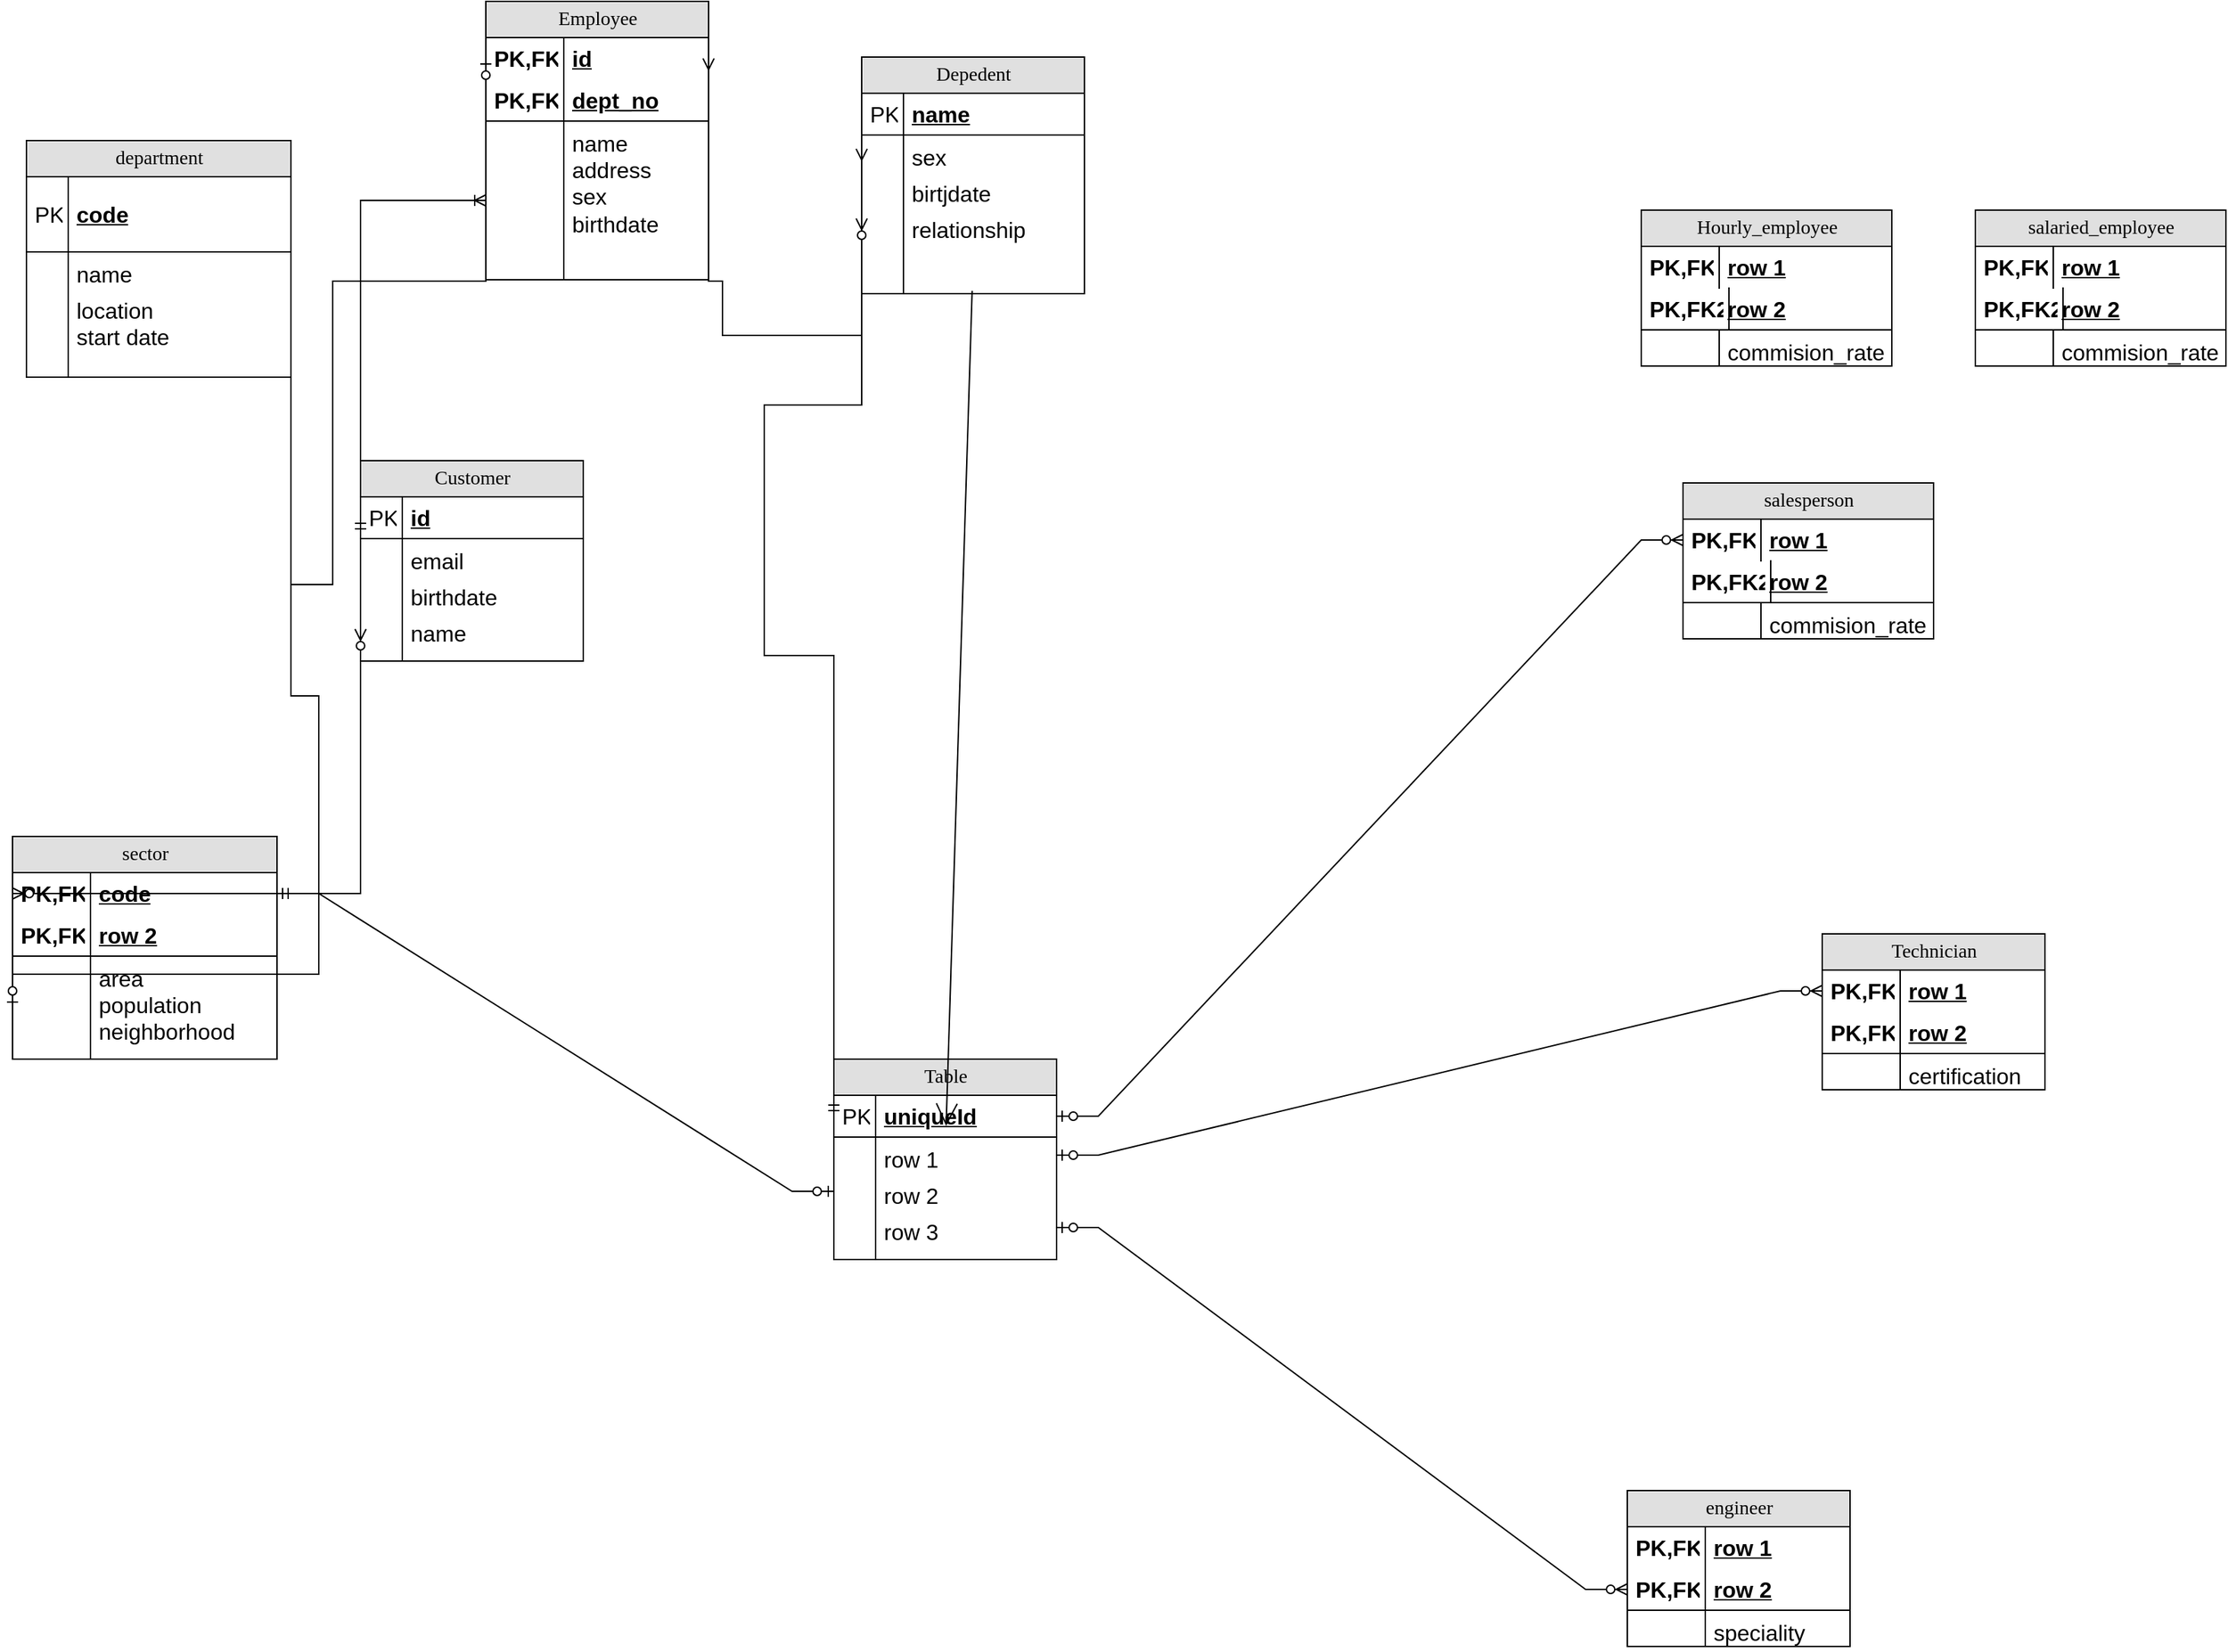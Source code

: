 <mxfile version="20.5.3" type="github">
  <diagram id="R2lEEEUBdFMjLlhIrx00" name="Page-1">
    <mxGraphModel dx="2694" dy="1279" grid="1" gridSize="10" guides="1" tooltips="1" connect="1" arrows="1" fold="1" page="1" pageScale="1" pageWidth="850" pageHeight="1100" math="0" shadow="0" extFonts="Permanent Marker^https://fonts.googleapis.com/css?family=Permanent+Marker">
      <root>
        <mxCell id="0" />
        <mxCell id="1" parent="0" />
        <mxCell id="oHr5Q5GF4CuMxhJSvQlE-47" value="Employee" style="swimlane;html=1;fontStyle=0;childLayout=stackLayout;horizontal=1;startSize=26;fillColor=#e0e0e0;horizontalStack=0;resizeParent=1;resizeLast=0;collapsible=1;marginBottom=0;swimlaneFillColor=#ffffff;align=center;rounded=0;shadow=0;comic=0;labelBackgroundColor=none;strokeWidth=1;fontFamily=Verdana;fontSize=14" vertex="1" parent="1">
          <mxGeometry x="410" y="240" width="160" height="200" as="geometry" />
        </mxCell>
        <mxCell id="oHr5Q5GF4CuMxhJSvQlE-48" value="id" style="shape=partialRectangle;top=0;left=0;right=0;bottom=0;html=1;align=left;verticalAlign=middle;fillColor=none;spacingLeft=60;spacingRight=4;whiteSpace=wrap;overflow=hidden;rotatable=0;points=[[0,0.5],[1,0.5]];portConstraint=eastwest;dropTarget=0;fontStyle=5;fontSize=16;" vertex="1" parent="oHr5Q5GF4CuMxhJSvQlE-47">
          <mxGeometry y="26" width="160" height="30" as="geometry" />
        </mxCell>
        <mxCell id="oHr5Q5GF4CuMxhJSvQlE-49" value="PK,FK1" style="shape=partialRectangle;fontStyle=1;top=0;left=0;bottom=0;html=1;fillColor=none;align=left;verticalAlign=middle;spacingLeft=4;spacingRight=4;whiteSpace=wrap;overflow=hidden;rotatable=0;points=[];portConstraint=eastwest;part=1;fontSize=16;" vertex="1" connectable="0" parent="oHr5Q5GF4CuMxhJSvQlE-48">
          <mxGeometry width="56" height="30" as="geometry" />
        </mxCell>
        <mxCell id="oHr5Q5GF4CuMxhJSvQlE-50" value="dept_no" style="shape=partialRectangle;top=0;left=0;right=0;bottom=1;html=1;align=left;verticalAlign=middle;fillColor=none;spacingLeft=60;spacingRight=4;whiteSpace=wrap;overflow=hidden;rotatable=0;points=[[0,0.5],[1,0.5]];portConstraint=eastwest;dropTarget=0;fontStyle=5;fontSize=16;" vertex="1" parent="oHr5Q5GF4CuMxhJSvQlE-47">
          <mxGeometry y="56" width="160" height="30" as="geometry" />
        </mxCell>
        <mxCell id="oHr5Q5GF4CuMxhJSvQlE-51" value="PK,FK2" style="shape=partialRectangle;fontStyle=1;top=0;left=0;bottom=0;html=1;fillColor=none;align=left;verticalAlign=middle;spacingLeft=4;spacingRight=4;whiteSpace=wrap;overflow=hidden;rotatable=0;points=[];portConstraint=eastwest;part=1;fontSize=16;" vertex="1" connectable="0" parent="oHr5Q5GF4CuMxhJSvQlE-50">
          <mxGeometry width="56" height="30" as="geometry" />
        </mxCell>
        <mxCell id="oHr5Q5GF4CuMxhJSvQlE-52" value="name&lt;br&gt;address&lt;br&gt;sex&lt;br&gt;birthdate" style="shape=partialRectangle;top=0;left=0;right=0;bottom=0;html=1;align=left;verticalAlign=top;fillColor=none;spacingLeft=60;spacingRight=4;whiteSpace=wrap;overflow=hidden;rotatable=0;points=[[0,0.5],[1,0.5]];portConstraint=eastwest;dropTarget=0;fontSize=16;" vertex="1" parent="oHr5Q5GF4CuMxhJSvQlE-47">
          <mxGeometry y="86" width="160" height="114" as="geometry" />
        </mxCell>
        <mxCell id="oHr5Q5GF4CuMxhJSvQlE-53" value="" style="shape=partialRectangle;top=0;left=0;bottom=0;html=1;fillColor=none;align=left;verticalAlign=top;spacingLeft=4;spacingRight=4;whiteSpace=wrap;overflow=hidden;rotatable=0;points=[];portConstraint=eastwest;part=1;fontSize=16;" vertex="1" connectable="0" parent="oHr5Q5GF4CuMxhJSvQlE-52">
          <mxGeometry width="56" height="114.0" as="geometry" />
        </mxCell>
        <mxCell id="oHr5Q5GF4CuMxhJSvQlE-54" value="Depedent" style="swimlane;html=1;fontStyle=0;childLayout=stackLayout;horizontal=1;startSize=26;fillColor=#e0e0e0;horizontalStack=0;resizeParent=1;resizeLast=0;collapsible=1;marginBottom=0;swimlaneFillColor=#ffffff;align=center;rounded=0;shadow=0;comic=0;labelBackgroundColor=none;strokeWidth=1;fontFamily=Verdana;fontSize=14;swimlaneLine=1;" vertex="1" parent="1">
          <mxGeometry x="680" y="280" width="160" height="170" as="geometry" />
        </mxCell>
        <mxCell id="oHr5Q5GF4CuMxhJSvQlE-55" value="name" style="shape=partialRectangle;top=0;left=0;right=0;bottom=1;html=1;align=left;verticalAlign=middle;fillColor=none;spacingLeft=34;spacingRight=4;whiteSpace=wrap;overflow=hidden;rotatable=0;points=[[0,0.5],[1,0.5]];portConstraint=eastwest;dropTarget=0;fontStyle=5;fontSize=16;" vertex="1" parent="oHr5Q5GF4CuMxhJSvQlE-54">
          <mxGeometry y="26" width="160" height="30" as="geometry" />
        </mxCell>
        <mxCell id="oHr5Q5GF4CuMxhJSvQlE-56" value="PK" style="shape=partialRectangle;top=0;left=0;bottom=0;html=1;fillColor=none;align=left;verticalAlign=middle;spacingLeft=4;spacingRight=4;whiteSpace=wrap;overflow=hidden;rotatable=0;points=[];portConstraint=eastwest;part=1;fontSize=16;" vertex="1" connectable="0" parent="oHr5Q5GF4CuMxhJSvQlE-55">
          <mxGeometry width="30" height="30" as="geometry" />
        </mxCell>
        <mxCell id="oHr5Q5GF4CuMxhJSvQlE-57" value="sex" style="shape=partialRectangle;top=0;left=0;right=0;bottom=0;html=1;align=left;verticalAlign=top;fillColor=none;spacingLeft=34;spacingRight=4;whiteSpace=wrap;overflow=hidden;rotatable=0;points=[[0,0.5],[1,0.5]];portConstraint=eastwest;dropTarget=0;fontSize=16;" vertex="1" parent="oHr5Q5GF4CuMxhJSvQlE-54">
          <mxGeometry y="56" width="160" height="26" as="geometry" />
        </mxCell>
        <mxCell id="oHr5Q5GF4CuMxhJSvQlE-58" value="" style="shape=partialRectangle;top=0;left=0;bottom=0;html=1;fillColor=none;align=left;verticalAlign=top;spacingLeft=4;spacingRight=4;whiteSpace=wrap;overflow=hidden;rotatable=0;points=[];portConstraint=eastwest;part=1;fontSize=16;" vertex="1" connectable="0" parent="oHr5Q5GF4CuMxhJSvQlE-57">
          <mxGeometry width="30" height="26" as="geometry" />
        </mxCell>
        <mxCell id="oHr5Q5GF4CuMxhJSvQlE-59" value="birtjdate" style="shape=partialRectangle;top=0;left=0;right=0;bottom=0;html=1;align=left;verticalAlign=top;fillColor=none;spacingLeft=34;spacingRight=4;whiteSpace=wrap;overflow=hidden;rotatable=0;points=[[0,0.5],[1,0.5]];portConstraint=eastwest;dropTarget=0;fontSize=16;" vertex="1" parent="oHr5Q5GF4CuMxhJSvQlE-54">
          <mxGeometry y="82" width="160" height="26" as="geometry" />
        </mxCell>
        <mxCell id="oHr5Q5GF4CuMxhJSvQlE-60" value="" style="shape=partialRectangle;top=0;left=0;bottom=0;html=1;fillColor=none;align=left;verticalAlign=top;spacingLeft=4;spacingRight=4;whiteSpace=wrap;overflow=hidden;rotatable=0;points=[];portConstraint=eastwest;part=1;fontSize=16;" vertex="1" connectable="0" parent="oHr5Q5GF4CuMxhJSvQlE-59">
          <mxGeometry width="30" height="26" as="geometry" />
        </mxCell>
        <mxCell id="oHr5Q5GF4CuMxhJSvQlE-61" value="relationship" style="shape=partialRectangle;top=0;left=0;right=0;bottom=0;html=1;align=left;verticalAlign=top;fillColor=none;spacingLeft=34;spacingRight=4;whiteSpace=wrap;overflow=hidden;rotatable=0;points=[[0,0.5],[1,0.5]];portConstraint=eastwest;dropTarget=0;fontSize=16;" vertex="1" parent="oHr5Q5GF4CuMxhJSvQlE-54">
          <mxGeometry y="108" width="160" height="26" as="geometry" />
        </mxCell>
        <mxCell id="oHr5Q5GF4CuMxhJSvQlE-62" value="" style="shape=partialRectangle;top=0;left=0;bottom=0;html=1;fillColor=none;align=left;verticalAlign=top;spacingLeft=4;spacingRight=4;whiteSpace=wrap;overflow=hidden;rotatable=0;points=[];portConstraint=eastwest;part=1;fontSize=16;" vertex="1" connectable="0" parent="oHr5Q5GF4CuMxhJSvQlE-61">
          <mxGeometry width="30" height="26" as="geometry" />
        </mxCell>
        <mxCell id="oHr5Q5GF4CuMxhJSvQlE-136" value="" style="shape=partialRectangle;top=0;left=0;right=0;bottom=0;html=1;align=left;verticalAlign=top;fillColor=none;spacingLeft=34;spacingRight=4;whiteSpace=wrap;overflow=hidden;rotatable=0;points=[[0,0.5],[1,0.5]];portConstraint=eastwest;dropTarget=0;fontSize=16;" vertex="1" parent="oHr5Q5GF4CuMxhJSvQlE-54">
          <mxGeometry y="134" width="160" height="26" as="geometry" />
        </mxCell>
        <mxCell id="oHr5Q5GF4CuMxhJSvQlE-137" value="" style="shape=partialRectangle;top=0;left=0;bottom=0;html=1;fillColor=none;align=left;verticalAlign=top;spacingLeft=4;spacingRight=4;whiteSpace=wrap;overflow=hidden;rotatable=0;points=[];portConstraint=eastwest;part=1;fontSize=16;" vertex="1" connectable="0" parent="oHr5Q5GF4CuMxhJSvQlE-136">
          <mxGeometry width="30" height="26" as="geometry" />
        </mxCell>
        <mxCell id="oHr5Q5GF4CuMxhJSvQlE-63" value="" style="shape=partialRectangle;top=0;left=0;right=0;bottom=0;html=1;align=left;verticalAlign=top;fillColor=none;spacingLeft=34;spacingRight=4;whiteSpace=wrap;overflow=hidden;rotatable=0;points=[[0,0.5],[1,0.5]];portConstraint=eastwest;dropTarget=0;fontSize=16;" vertex="1" parent="oHr5Q5GF4CuMxhJSvQlE-54">
          <mxGeometry y="160" width="160" height="10" as="geometry" />
        </mxCell>
        <mxCell id="oHr5Q5GF4CuMxhJSvQlE-64" value="" style="shape=partialRectangle;top=0;left=0;bottom=0;html=1;fillColor=none;align=left;verticalAlign=top;spacingLeft=4;spacingRight=4;whiteSpace=wrap;overflow=hidden;rotatable=0;points=[];portConstraint=eastwest;part=1;fontSize=16;" vertex="1" connectable="0" parent="oHr5Q5GF4CuMxhJSvQlE-63">
          <mxGeometry width="30" height="10" as="geometry" />
        </mxCell>
        <mxCell id="oHr5Q5GF4CuMxhJSvQlE-65" value="Customer" style="swimlane;html=1;fontStyle=0;childLayout=stackLayout;horizontal=1;startSize=26;fillColor=#e0e0e0;horizontalStack=0;resizeParent=1;resizeLast=0;collapsible=1;marginBottom=0;swimlaneFillColor=#ffffff;align=center;rounded=0;shadow=0;comic=0;labelBackgroundColor=none;strokeWidth=1;fontFamily=Verdana;fontSize=14" vertex="1" parent="1">
          <mxGeometry x="320" y="570" width="160" height="144" as="geometry" />
        </mxCell>
        <mxCell id="oHr5Q5GF4CuMxhJSvQlE-66" value="id" style="shape=partialRectangle;top=0;left=0;right=0;bottom=1;html=1;align=left;verticalAlign=middle;fillColor=none;spacingLeft=34;spacingRight=4;whiteSpace=wrap;overflow=hidden;rotatable=0;points=[[0,0.5],[1,0.5]];portConstraint=eastwest;dropTarget=0;fontStyle=5;fontSize=16;" vertex="1" parent="oHr5Q5GF4CuMxhJSvQlE-65">
          <mxGeometry y="26" width="160" height="30" as="geometry" />
        </mxCell>
        <mxCell id="oHr5Q5GF4CuMxhJSvQlE-67" value="PK" style="shape=partialRectangle;top=0;left=0;bottom=0;html=1;fillColor=none;align=left;verticalAlign=middle;spacingLeft=4;spacingRight=4;whiteSpace=wrap;overflow=hidden;rotatable=0;points=[];portConstraint=eastwest;part=1;fontSize=16;" vertex="1" connectable="0" parent="oHr5Q5GF4CuMxhJSvQlE-66">
          <mxGeometry width="30" height="30" as="geometry" />
        </mxCell>
        <mxCell id="oHr5Q5GF4CuMxhJSvQlE-68" value="email" style="shape=partialRectangle;top=0;left=0;right=0;bottom=0;html=1;align=left;verticalAlign=top;fillColor=none;spacingLeft=34;spacingRight=4;whiteSpace=wrap;overflow=hidden;rotatable=0;points=[[0,0.5],[1,0.5]];portConstraint=eastwest;dropTarget=0;fontSize=16;" vertex="1" parent="oHr5Q5GF4CuMxhJSvQlE-65">
          <mxGeometry y="56" width="160" height="26" as="geometry" />
        </mxCell>
        <mxCell id="oHr5Q5GF4CuMxhJSvQlE-69" value="" style="shape=partialRectangle;top=0;left=0;bottom=0;html=1;fillColor=none;align=left;verticalAlign=top;spacingLeft=4;spacingRight=4;whiteSpace=wrap;overflow=hidden;rotatable=0;points=[];portConstraint=eastwest;part=1;fontSize=16;" vertex="1" connectable="0" parent="oHr5Q5GF4CuMxhJSvQlE-68">
          <mxGeometry width="30" height="26" as="geometry" />
        </mxCell>
        <mxCell id="oHr5Q5GF4CuMxhJSvQlE-70" value="birthdate" style="shape=partialRectangle;top=0;left=0;right=0;bottom=0;html=1;align=left;verticalAlign=top;fillColor=none;spacingLeft=34;spacingRight=4;whiteSpace=wrap;overflow=hidden;rotatable=0;points=[[0,0.5],[1,0.5]];portConstraint=eastwest;dropTarget=0;fontSize=16;" vertex="1" parent="oHr5Q5GF4CuMxhJSvQlE-65">
          <mxGeometry y="82" width="160" height="26" as="geometry" />
        </mxCell>
        <mxCell id="oHr5Q5GF4CuMxhJSvQlE-71" value="" style="shape=partialRectangle;top=0;left=0;bottom=0;html=1;fillColor=none;align=left;verticalAlign=top;spacingLeft=4;spacingRight=4;whiteSpace=wrap;overflow=hidden;rotatable=0;points=[];portConstraint=eastwest;part=1;fontSize=16;" vertex="1" connectable="0" parent="oHr5Q5GF4CuMxhJSvQlE-70">
          <mxGeometry width="30" height="26" as="geometry" />
        </mxCell>
        <mxCell id="oHr5Q5GF4CuMxhJSvQlE-72" value="name" style="shape=partialRectangle;top=0;left=0;right=0;bottom=0;html=1;align=left;verticalAlign=top;fillColor=none;spacingLeft=34;spacingRight=4;whiteSpace=wrap;overflow=hidden;rotatable=0;points=[[0,0.5],[1,0.5]];portConstraint=eastwest;dropTarget=0;fontSize=16;" vertex="1" parent="oHr5Q5GF4CuMxhJSvQlE-65">
          <mxGeometry y="108" width="160" height="26" as="geometry" />
        </mxCell>
        <mxCell id="oHr5Q5GF4CuMxhJSvQlE-73" value="" style="shape=partialRectangle;top=0;left=0;bottom=0;html=1;fillColor=none;align=left;verticalAlign=top;spacingLeft=4;spacingRight=4;whiteSpace=wrap;overflow=hidden;rotatable=0;points=[];portConstraint=eastwest;part=1;fontSize=16;" vertex="1" connectable="0" parent="oHr5Q5GF4CuMxhJSvQlE-72">
          <mxGeometry width="30" height="26" as="geometry" />
        </mxCell>
        <mxCell id="oHr5Q5GF4CuMxhJSvQlE-74" value="" style="shape=partialRectangle;top=0;left=0;right=0;bottom=0;html=1;align=left;verticalAlign=top;fillColor=none;spacingLeft=34;spacingRight=4;whiteSpace=wrap;overflow=hidden;rotatable=0;points=[[0,0.5],[1,0.5]];portConstraint=eastwest;dropTarget=0;fontSize=16;" vertex="1" parent="oHr5Q5GF4CuMxhJSvQlE-65">
          <mxGeometry y="134" width="160" height="10" as="geometry" />
        </mxCell>
        <mxCell id="oHr5Q5GF4CuMxhJSvQlE-75" value="" style="shape=partialRectangle;top=0;left=0;bottom=0;html=1;fillColor=none;align=left;verticalAlign=top;spacingLeft=4;spacingRight=4;whiteSpace=wrap;overflow=hidden;rotatable=0;points=[];portConstraint=eastwest;part=1;fontSize=16;" vertex="1" connectable="0" parent="oHr5Q5GF4CuMxhJSvQlE-74">
          <mxGeometry width="30" height="10" as="geometry" />
        </mxCell>
        <mxCell id="oHr5Q5GF4CuMxhJSvQlE-76" value="Table" style="swimlane;html=1;fontStyle=0;childLayout=stackLayout;horizontal=1;startSize=26;fillColor=#e0e0e0;horizontalStack=0;resizeParent=1;resizeLast=0;collapsible=1;marginBottom=0;swimlaneFillColor=#ffffff;align=center;rounded=0;shadow=0;comic=0;labelBackgroundColor=none;strokeWidth=1;fontFamily=Verdana;fontSize=14" vertex="1" parent="1">
          <mxGeometry x="660" y="1000" width="160" height="144" as="geometry" />
        </mxCell>
        <mxCell id="oHr5Q5GF4CuMxhJSvQlE-77" value="uniqueId" style="shape=partialRectangle;top=0;left=0;right=0;bottom=1;html=1;align=left;verticalAlign=middle;fillColor=none;spacingLeft=34;spacingRight=4;whiteSpace=wrap;overflow=hidden;rotatable=0;points=[[0,0.5],[1,0.5]];portConstraint=eastwest;dropTarget=0;fontStyle=5;fontSize=16;" vertex="1" parent="oHr5Q5GF4CuMxhJSvQlE-76">
          <mxGeometry y="26" width="160" height="30" as="geometry" />
        </mxCell>
        <mxCell id="oHr5Q5GF4CuMxhJSvQlE-78" value="PK" style="shape=partialRectangle;top=0;left=0;bottom=0;html=1;fillColor=none;align=left;verticalAlign=middle;spacingLeft=4;spacingRight=4;whiteSpace=wrap;overflow=hidden;rotatable=0;points=[];portConstraint=eastwest;part=1;fontSize=16;" vertex="1" connectable="0" parent="oHr5Q5GF4CuMxhJSvQlE-77">
          <mxGeometry width="30" height="30" as="geometry" />
        </mxCell>
        <mxCell id="oHr5Q5GF4CuMxhJSvQlE-79" value="row 1" style="shape=partialRectangle;top=0;left=0;right=0;bottom=0;html=1;align=left;verticalAlign=top;fillColor=none;spacingLeft=34;spacingRight=4;whiteSpace=wrap;overflow=hidden;rotatable=0;points=[[0,0.5],[1,0.5]];portConstraint=eastwest;dropTarget=0;fontSize=16;" vertex="1" parent="oHr5Q5GF4CuMxhJSvQlE-76">
          <mxGeometry y="56" width="160" height="26" as="geometry" />
        </mxCell>
        <mxCell id="oHr5Q5GF4CuMxhJSvQlE-80" value="" style="shape=partialRectangle;top=0;left=0;bottom=0;html=1;fillColor=none;align=left;verticalAlign=top;spacingLeft=4;spacingRight=4;whiteSpace=wrap;overflow=hidden;rotatable=0;points=[];portConstraint=eastwest;part=1;fontSize=16;" vertex="1" connectable="0" parent="oHr5Q5GF4CuMxhJSvQlE-79">
          <mxGeometry width="30" height="26" as="geometry" />
        </mxCell>
        <mxCell id="oHr5Q5GF4CuMxhJSvQlE-81" value="row 2" style="shape=partialRectangle;top=0;left=0;right=0;bottom=0;html=1;align=left;verticalAlign=top;fillColor=none;spacingLeft=34;spacingRight=4;whiteSpace=wrap;overflow=hidden;rotatable=0;points=[[0,0.5],[1,0.5]];portConstraint=eastwest;dropTarget=0;fontSize=16;" vertex="1" parent="oHr5Q5GF4CuMxhJSvQlE-76">
          <mxGeometry y="82" width="160" height="26" as="geometry" />
        </mxCell>
        <mxCell id="oHr5Q5GF4CuMxhJSvQlE-82" value="" style="shape=partialRectangle;top=0;left=0;bottom=0;html=1;fillColor=none;align=left;verticalAlign=top;spacingLeft=4;spacingRight=4;whiteSpace=wrap;overflow=hidden;rotatable=0;points=[];portConstraint=eastwest;part=1;fontSize=16;" vertex="1" connectable="0" parent="oHr5Q5GF4CuMxhJSvQlE-81">
          <mxGeometry width="30" height="26" as="geometry" />
        </mxCell>
        <mxCell id="oHr5Q5GF4CuMxhJSvQlE-83" value="row 3" style="shape=partialRectangle;top=0;left=0;right=0;bottom=0;html=1;align=left;verticalAlign=top;fillColor=none;spacingLeft=34;spacingRight=4;whiteSpace=wrap;overflow=hidden;rotatable=0;points=[[0,0.5],[1,0.5]];portConstraint=eastwest;dropTarget=0;fontSize=16;" vertex="1" parent="oHr5Q5GF4CuMxhJSvQlE-76">
          <mxGeometry y="108" width="160" height="26" as="geometry" />
        </mxCell>
        <mxCell id="oHr5Q5GF4CuMxhJSvQlE-84" value="" style="shape=partialRectangle;top=0;left=0;bottom=0;html=1;fillColor=none;align=left;verticalAlign=top;spacingLeft=4;spacingRight=4;whiteSpace=wrap;overflow=hidden;rotatable=0;points=[];portConstraint=eastwest;part=1;fontSize=16;" vertex="1" connectable="0" parent="oHr5Q5GF4CuMxhJSvQlE-83">
          <mxGeometry width="30" height="26" as="geometry" />
        </mxCell>
        <mxCell id="oHr5Q5GF4CuMxhJSvQlE-85" value="" style="shape=partialRectangle;top=0;left=0;right=0;bottom=0;html=1;align=left;verticalAlign=top;fillColor=none;spacingLeft=34;spacingRight=4;whiteSpace=wrap;overflow=hidden;rotatable=0;points=[[0,0.5],[1,0.5]];portConstraint=eastwest;dropTarget=0;fontSize=16;" vertex="1" parent="oHr5Q5GF4CuMxhJSvQlE-76">
          <mxGeometry y="134" width="160" height="10" as="geometry" />
        </mxCell>
        <mxCell id="oHr5Q5GF4CuMxhJSvQlE-86" value="" style="shape=partialRectangle;top=0;left=0;bottom=0;html=1;fillColor=none;align=left;verticalAlign=top;spacingLeft=4;spacingRight=4;whiteSpace=wrap;overflow=hidden;rotatable=0;points=[];portConstraint=eastwest;part=1;fontSize=16;" vertex="1" connectable="0" parent="oHr5Q5GF4CuMxhJSvQlE-85">
          <mxGeometry width="30" height="10" as="geometry" />
        </mxCell>
        <mxCell id="oHr5Q5GF4CuMxhJSvQlE-87" value="salesperson" style="swimlane;html=1;fontStyle=0;childLayout=stackLayout;horizontal=1;startSize=26;fillColor=#e0e0e0;horizontalStack=0;resizeParent=1;resizeLast=0;collapsible=1;marginBottom=0;swimlaneFillColor=#ffffff;align=center;rounded=0;shadow=0;comic=0;labelBackgroundColor=none;strokeWidth=1;fontFamily=Verdana;fontSize=14" vertex="1" parent="1">
          <mxGeometry x="1270" y="586" width="180" height="112" as="geometry" />
        </mxCell>
        <mxCell id="oHr5Q5GF4CuMxhJSvQlE-88" value="row 1" style="shape=partialRectangle;top=0;left=0;right=0;bottom=0;html=1;align=left;verticalAlign=middle;fillColor=none;spacingLeft=60;spacingRight=4;whiteSpace=wrap;overflow=hidden;rotatable=0;points=[[0,0.5],[1,0.5]];portConstraint=eastwest;dropTarget=0;fontStyle=5;fontSize=16;" vertex="1" parent="oHr5Q5GF4CuMxhJSvQlE-87">
          <mxGeometry y="26" width="180" height="30" as="geometry" />
        </mxCell>
        <mxCell id="oHr5Q5GF4CuMxhJSvQlE-89" value="PK,FK1" style="shape=partialRectangle;fontStyle=1;top=0;left=0;bottom=0;html=1;fillColor=none;align=left;verticalAlign=middle;spacingLeft=4;spacingRight=4;whiteSpace=wrap;overflow=hidden;rotatable=0;points=[];portConstraint=eastwest;part=1;fontSize=16;" vertex="1" connectable="0" parent="oHr5Q5GF4CuMxhJSvQlE-88">
          <mxGeometry width="56" height="30" as="geometry" />
        </mxCell>
        <mxCell id="oHr5Q5GF4CuMxhJSvQlE-90" value="row 2" style="shape=partialRectangle;top=0;left=0;right=0;bottom=1;html=1;align=left;verticalAlign=middle;fillColor=none;spacingLeft=60;spacingRight=4;whiteSpace=wrap;overflow=hidden;rotatable=0;points=[[0,0.5],[1,0.5]];portConstraint=eastwest;dropTarget=0;fontStyle=5;fontSize=16;" vertex="1" parent="oHr5Q5GF4CuMxhJSvQlE-87">
          <mxGeometry y="56" width="180" height="30" as="geometry" />
        </mxCell>
        <mxCell id="oHr5Q5GF4CuMxhJSvQlE-91" value="PK,FK2" style="shape=partialRectangle;fontStyle=1;top=0;left=0;bottom=0;html=1;fillColor=none;align=left;verticalAlign=middle;spacingLeft=4;spacingRight=4;whiteSpace=wrap;overflow=hidden;rotatable=0;points=[];portConstraint=eastwest;part=1;fontSize=16;" vertex="1" connectable="0" parent="oHr5Q5GF4CuMxhJSvQlE-90">
          <mxGeometry width="63" height="30" as="geometry" />
        </mxCell>
        <mxCell id="oHr5Q5GF4CuMxhJSvQlE-92" value="commision_rate" style="shape=partialRectangle;top=0;left=0;right=0;bottom=0;html=1;align=left;verticalAlign=top;fillColor=none;spacingLeft=60;spacingRight=4;whiteSpace=wrap;overflow=hidden;rotatable=0;points=[[0,0.5],[1,0.5]];portConstraint=eastwest;dropTarget=0;fontSize=16;" vertex="1" parent="oHr5Q5GF4CuMxhJSvQlE-87">
          <mxGeometry y="86" width="180" height="26" as="geometry" />
        </mxCell>
        <mxCell id="oHr5Q5GF4CuMxhJSvQlE-93" value="" style="shape=partialRectangle;top=0;left=0;bottom=0;html=1;fillColor=none;align=left;verticalAlign=top;spacingLeft=4;spacingRight=4;whiteSpace=wrap;overflow=hidden;rotatable=0;points=[];portConstraint=eastwest;part=1;fontSize=16;" vertex="1" connectable="0" parent="oHr5Q5GF4CuMxhJSvQlE-92">
          <mxGeometry width="56" height="26" as="geometry" />
        </mxCell>
        <mxCell id="oHr5Q5GF4CuMxhJSvQlE-94" value="sector" style="swimlane;html=1;fontStyle=0;childLayout=stackLayout;horizontal=1;startSize=26;fillColor=#e0e0e0;horizontalStack=0;resizeParent=1;resizeLast=0;collapsible=1;marginBottom=0;swimlaneFillColor=#ffffff;align=center;rounded=0;shadow=0;comic=0;labelBackgroundColor=none;strokeWidth=1;fontFamily=Verdana;fontSize=14" vertex="1" parent="1">
          <mxGeometry x="70" y="840" width="190" height="160" as="geometry" />
        </mxCell>
        <mxCell id="oHr5Q5GF4CuMxhJSvQlE-95" value="code" style="shape=partialRectangle;top=0;left=0;right=0;bottom=0;html=1;align=left;verticalAlign=middle;fillColor=none;spacingLeft=60;spacingRight=4;whiteSpace=wrap;overflow=hidden;rotatable=0;points=[[0,0.5],[1,0.5]];portConstraint=eastwest;dropTarget=0;fontStyle=5;fontSize=16;" vertex="1" parent="oHr5Q5GF4CuMxhJSvQlE-94">
          <mxGeometry y="26" width="190" height="30" as="geometry" />
        </mxCell>
        <mxCell id="oHr5Q5GF4CuMxhJSvQlE-96" value="PK,FK1" style="shape=partialRectangle;fontStyle=1;top=0;left=0;bottom=0;html=1;fillColor=none;align=left;verticalAlign=middle;spacingLeft=4;spacingRight=4;whiteSpace=wrap;overflow=hidden;rotatable=0;points=[];portConstraint=eastwest;part=1;fontSize=16;" vertex="1" connectable="0" parent="oHr5Q5GF4CuMxhJSvQlE-95">
          <mxGeometry width="56" height="30" as="geometry" />
        </mxCell>
        <mxCell id="oHr5Q5GF4CuMxhJSvQlE-97" value="row 2" style="shape=partialRectangle;top=0;left=0;right=0;bottom=1;html=1;align=left;verticalAlign=middle;fillColor=none;spacingLeft=60;spacingRight=4;whiteSpace=wrap;overflow=hidden;rotatable=0;points=[[0,0.5],[1,0.5]];portConstraint=eastwest;dropTarget=0;fontStyle=5;fontSize=16;" vertex="1" parent="oHr5Q5GF4CuMxhJSvQlE-94">
          <mxGeometry y="56" width="190" height="30" as="geometry" />
        </mxCell>
        <mxCell id="oHr5Q5GF4CuMxhJSvQlE-98" value="PK,FK2" style="shape=partialRectangle;fontStyle=1;top=0;left=0;bottom=0;html=1;fillColor=none;align=left;verticalAlign=middle;spacingLeft=4;spacingRight=4;whiteSpace=wrap;overflow=hidden;rotatable=0;points=[];portConstraint=eastwest;part=1;fontSize=16;" vertex="1" connectable="0" parent="oHr5Q5GF4CuMxhJSvQlE-97">
          <mxGeometry width="56" height="30" as="geometry" />
        </mxCell>
        <mxCell id="oHr5Q5GF4CuMxhJSvQlE-99" value="area&lt;br&gt;population&lt;br&gt;neighborhood&lt;br&gt;" style="shape=partialRectangle;top=0;left=0;right=0;bottom=0;html=1;align=left;verticalAlign=top;fillColor=none;spacingLeft=60;spacingRight=4;whiteSpace=wrap;overflow=hidden;rotatable=0;points=[[0,0.5],[1,0.5]];portConstraint=eastwest;dropTarget=0;fontSize=16;" vertex="1" parent="oHr5Q5GF4CuMxhJSvQlE-94">
          <mxGeometry y="86" width="190" height="74" as="geometry" />
        </mxCell>
        <mxCell id="oHr5Q5GF4CuMxhJSvQlE-100" value="" style="shape=partialRectangle;top=0;left=0;bottom=0;html=1;fillColor=none;align=left;verticalAlign=top;spacingLeft=4;spacingRight=4;whiteSpace=wrap;overflow=hidden;rotatable=0;points=[];portConstraint=eastwest;part=1;fontSize=16;" vertex="1" connectable="0" parent="oHr5Q5GF4CuMxhJSvQlE-99">
          <mxGeometry width="56" height="74.0" as="geometry" />
        </mxCell>
        <mxCell id="oHr5Q5GF4CuMxhJSvQlE-101" value="" style="edgeStyle=orthogonalEdgeStyle;html=1;endArrow=ERoneToMany;startArrow=ERmandOne;labelBackgroundColor=none;fontFamily=Verdana;fontSize=14;entryX=0;entryY=0.5;exitX=0;exitY=0.5;rounded=0;" edge="1" parent="1" source="oHr5Q5GF4CuMxhJSvQlE-66" target="oHr5Q5GF4CuMxhJSvQlE-52">
          <mxGeometry width="100" height="100" relative="1" as="geometry">
            <mxPoint x="170" y="690" as="sourcePoint" />
            <mxPoint x="270" y="590" as="targetPoint" />
            <Array as="points">
              <mxPoint x="320" y="661" />
              <mxPoint x="320" y="499" />
            </Array>
          </mxGeometry>
        </mxCell>
        <mxCell id="oHr5Q5GF4CuMxhJSvQlE-102" value="" style="edgeStyle=orthogonalEdgeStyle;html=1;endArrow=ERzeroToMany;endFill=1;startArrow=ERzeroToMany;labelBackgroundColor=none;fontFamily=Verdana;fontSize=14;entryX=0;entryY=0.5;exitX=0;exitY=0.5;rounded=0;" edge="1" parent="1" source="oHr5Q5GF4CuMxhJSvQlE-95" target="oHr5Q5GF4CuMxhJSvQlE-72">
          <mxGeometry width="100" height="100" relative="1" as="geometry">
            <mxPoint x="190" y="910" as="sourcePoint" />
            <mxPoint x="290" y="810" as="targetPoint" />
            <Array as="points">
              <mxPoint x="320" y="881" />
              <mxPoint x="320" y="741" />
            </Array>
          </mxGeometry>
        </mxCell>
        <mxCell id="oHr5Q5GF4CuMxhJSvQlE-103" value="" style="edgeStyle=orthogonalEdgeStyle;html=1;endArrow=ERmany;startArrow=ERmany;labelBackgroundColor=none;fontFamily=Verdana;fontSize=14;entryX=1;entryY=0.5;exitX=0;exitY=0.383;exitPerimeter=0;rounded=0;" edge="1" parent="1" source="oHr5Q5GF4CuMxhJSvQlE-57" target="oHr5Q5GF4CuMxhJSvQlE-48">
          <mxGeometry width="100" height="100" relative="1" as="geometry">
            <mxPoint x="630" y="480" as="sourcePoint" />
            <mxPoint x="650" y="570" as="targetPoint" />
            <Array as="points">
              <mxPoint x="580" y="480" />
              <mxPoint x="580" y="441" />
            </Array>
          </mxGeometry>
        </mxCell>
        <mxCell id="oHr5Q5GF4CuMxhJSvQlE-104" value="" style="edgeStyle=orthogonalEdgeStyle;html=1;endArrow=ERzeroToMany;startArrow=ERmandOne;labelBackgroundColor=none;fontFamily=Verdana;fontSize=14;entryX=0;entryY=0.308;entryPerimeter=0;exitX=0;exitY=0.5;rounded=0;" edge="1" parent="1" source="oHr5Q5GF4CuMxhJSvQlE-77" target="oHr5Q5GF4CuMxhJSvQlE-61">
          <mxGeometry width="100" height="100" relative="1" as="geometry">
            <mxPoint x="540" y="680" as="sourcePoint" />
            <mxPoint x="640" y="580" as="targetPoint" />
            <Array as="points">
              <mxPoint x="610" y="710" />
              <mxPoint x="610" y="530" />
            </Array>
          </mxGeometry>
        </mxCell>
        <mxCell id="oHr5Q5GF4CuMxhJSvQlE-105" value="" style="edgeStyle=entityRelationEdgeStyle;html=1;endArrow=ERzeroToOne;startArrow=ERmandOne;labelBackgroundColor=none;fontFamily=Verdana;fontSize=14;exitX=1;exitY=0.5;entryX=0;entryY=0.5;rounded=0;" edge="1" parent="1" source="oHr5Q5GF4CuMxhJSvQlE-95" target="oHr5Q5GF4CuMxhJSvQlE-81">
          <mxGeometry width="100" height="100" relative="1" as="geometry">
            <mxPoint x="670" y="980" as="sourcePoint" />
            <mxPoint x="770" y="880" as="targetPoint" />
          </mxGeometry>
        </mxCell>
        <mxCell id="oHr5Q5GF4CuMxhJSvQlE-106" value="" style="edgeStyle=entityRelationEdgeStyle;html=1;endArrow=ERzeroToMany;startArrow=ERzeroToOne;labelBackgroundColor=none;fontFamily=Verdana;fontSize=14;entryX=0;entryY=0.5;exitX=1;exitY=0.5;rounded=0;" edge="1" parent="1" source="oHr5Q5GF4CuMxhJSvQlE-77" target="oHr5Q5GF4CuMxhJSvQlE-88">
          <mxGeometry width="100" height="100" relative="1" as="geometry">
            <mxPoint x="920" y="860" as="sourcePoint" />
            <mxPoint x="1020" y="760" as="targetPoint" />
          </mxGeometry>
        </mxCell>
        <mxCell id="oHr5Q5GF4CuMxhJSvQlE-107" value="Technician" style="swimlane;html=1;fontStyle=0;childLayout=stackLayout;horizontal=1;startSize=26;fillColor=#e0e0e0;horizontalStack=0;resizeParent=1;resizeLast=0;collapsible=1;marginBottom=0;swimlaneFillColor=#ffffff;align=center;rounded=0;shadow=0;comic=0;labelBackgroundColor=none;strokeWidth=1;fontFamily=Verdana;fontSize=14" vertex="1" parent="1">
          <mxGeometry x="1370" y="910" width="160" height="112" as="geometry" />
        </mxCell>
        <mxCell id="oHr5Q5GF4CuMxhJSvQlE-108" value="row 1" style="shape=partialRectangle;top=0;left=0;right=0;bottom=0;html=1;align=left;verticalAlign=middle;fillColor=none;spacingLeft=60;spacingRight=4;whiteSpace=wrap;overflow=hidden;rotatable=0;points=[[0,0.5],[1,0.5]];portConstraint=eastwest;dropTarget=0;fontStyle=5;fontSize=16;" vertex="1" parent="oHr5Q5GF4CuMxhJSvQlE-107">
          <mxGeometry y="26" width="160" height="30" as="geometry" />
        </mxCell>
        <mxCell id="oHr5Q5GF4CuMxhJSvQlE-109" value="PK,FK1" style="shape=partialRectangle;fontStyle=1;top=0;left=0;bottom=0;html=1;fillColor=none;align=left;verticalAlign=middle;spacingLeft=4;spacingRight=4;whiteSpace=wrap;overflow=hidden;rotatable=0;points=[];portConstraint=eastwest;part=1;fontSize=16;" vertex="1" connectable="0" parent="oHr5Q5GF4CuMxhJSvQlE-108">
          <mxGeometry width="56" height="30" as="geometry" />
        </mxCell>
        <mxCell id="oHr5Q5GF4CuMxhJSvQlE-110" value="row 2" style="shape=partialRectangle;top=0;left=0;right=0;bottom=1;html=1;align=left;verticalAlign=middle;fillColor=none;spacingLeft=60;spacingRight=4;whiteSpace=wrap;overflow=hidden;rotatable=0;points=[[0,0.5],[1,0.5]];portConstraint=eastwest;dropTarget=0;fontStyle=5;fontSize=16;" vertex="1" parent="oHr5Q5GF4CuMxhJSvQlE-107">
          <mxGeometry y="56" width="160" height="30" as="geometry" />
        </mxCell>
        <mxCell id="oHr5Q5GF4CuMxhJSvQlE-111" value="PK,FK2" style="shape=partialRectangle;fontStyle=1;top=0;left=0;bottom=0;html=1;fillColor=none;align=left;verticalAlign=middle;spacingLeft=4;spacingRight=4;whiteSpace=wrap;overflow=hidden;rotatable=0;points=[];portConstraint=eastwest;part=1;fontSize=16;" vertex="1" connectable="0" parent="oHr5Q5GF4CuMxhJSvQlE-110">
          <mxGeometry width="56" height="30" as="geometry" />
        </mxCell>
        <mxCell id="oHr5Q5GF4CuMxhJSvQlE-112" value="certification" style="shape=partialRectangle;top=0;left=0;right=0;bottom=0;html=1;align=left;verticalAlign=top;fillColor=none;spacingLeft=60;spacingRight=4;whiteSpace=wrap;overflow=hidden;rotatable=0;points=[[0,0.5],[1,0.5]];portConstraint=eastwest;dropTarget=0;fontSize=16;" vertex="1" parent="oHr5Q5GF4CuMxhJSvQlE-107">
          <mxGeometry y="86" width="160" height="26" as="geometry" />
        </mxCell>
        <mxCell id="oHr5Q5GF4CuMxhJSvQlE-113" value="" style="shape=partialRectangle;top=0;left=0;bottom=0;html=1;fillColor=none;align=left;verticalAlign=top;spacingLeft=4;spacingRight=4;whiteSpace=wrap;overflow=hidden;rotatable=0;points=[];portConstraint=eastwest;part=1;fontSize=16;" vertex="1" connectable="0" parent="oHr5Q5GF4CuMxhJSvQlE-112">
          <mxGeometry width="56" height="26" as="geometry" />
        </mxCell>
        <mxCell id="oHr5Q5GF4CuMxhJSvQlE-114" value="engineer" style="swimlane;html=1;fontStyle=0;childLayout=stackLayout;horizontal=1;startSize=26;fillColor=#e0e0e0;horizontalStack=0;resizeParent=1;resizeLast=0;collapsible=1;marginBottom=0;swimlaneFillColor=#ffffff;align=center;rounded=0;shadow=0;comic=0;labelBackgroundColor=none;strokeWidth=1;fontFamily=Verdana;fontSize=14" vertex="1" parent="1">
          <mxGeometry x="1230" y="1310" width="160" height="112" as="geometry" />
        </mxCell>
        <mxCell id="oHr5Q5GF4CuMxhJSvQlE-115" value="row 1" style="shape=partialRectangle;top=0;left=0;right=0;bottom=0;html=1;align=left;verticalAlign=middle;fillColor=none;spacingLeft=60;spacingRight=4;whiteSpace=wrap;overflow=hidden;rotatable=0;points=[[0,0.5],[1,0.5]];portConstraint=eastwest;dropTarget=0;fontStyle=5;fontSize=16;" vertex="1" parent="oHr5Q5GF4CuMxhJSvQlE-114">
          <mxGeometry y="26" width="160" height="30" as="geometry" />
        </mxCell>
        <mxCell id="oHr5Q5GF4CuMxhJSvQlE-116" value="PK,FK1" style="shape=partialRectangle;fontStyle=1;top=0;left=0;bottom=0;html=1;fillColor=none;align=left;verticalAlign=middle;spacingLeft=4;spacingRight=4;whiteSpace=wrap;overflow=hidden;rotatable=0;points=[];portConstraint=eastwest;part=1;fontSize=16;" vertex="1" connectable="0" parent="oHr5Q5GF4CuMxhJSvQlE-115">
          <mxGeometry width="56" height="30" as="geometry" />
        </mxCell>
        <mxCell id="oHr5Q5GF4CuMxhJSvQlE-117" value="row 2" style="shape=partialRectangle;top=0;left=0;right=0;bottom=1;html=1;align=left;verticalAlign=middle;fillColor=none;spacingLeft=60;spacingRight=4;whiteSpace=wrap;overflow=hidden;rotatable=0;points=[[0,0.5],[1,0.5]];portConstraint=eastwest;dropTarget=0;fontStyle=5;fontSize=16;" vertex="1" parent="oHr5Q5GF4CuMxhJSvQlE-114">
          <mxGeometry y="56" width="160" height="30" as="geometry" />
        </mxCell>
        <mxCell id="oHr5Q5GF4CuMxhJSvQlE-118" value="PK,FK2" style="shape=partialRectangle;fontStyle=1;top=0;left=0;bottom=0;html=1;fillColor=none;align=left;verticalAlign=middle;spacingLeft=4;spacingRight=4;whiteSpace=wrap;overflow=hidden;rotatable=0;points=[];portConstraint=eastwest;part=1;fontSize=16;" vertex="1" connectable="0" parent="oHr5Q5GF4CuMxhJSvQlE-117">
          <mxGeometry width="56" height="30" as="geometry" />
        </mxCell>
        <mxCell id="oHr5Q5GF4CuMxhJSvQlE-119" value="speciality" style="shape=partialRectangle;top=0;left=0;right=0;bottom=0;html=1;align=left;verticalAlign=top;fillColor=none;spacingLeft=60;spacingRight=4;whiteSpace=wrap;overflow=hidden;rotatable=0;points=[[0,0.5],[1,0.5]];portConstraint=eastwest;dropTarget=0;fontSize=16;" vertex="1" parent="oHr5Q5GF4CuMxhJSvQlE-114">
          <mxGeometry y="86" width="160" height="26" as="geometry" />
        </mxCell>
        <mxCell id="oHr5Q5GF4CuMxhJSvQlE-120" value="" style="shape=partialRectangle;top=0;left=0;bottom=0;html=1;fillColor=none;align=left;verticalAlign=top;spacingLeft=4;spacingRight=4;whiteSpace=wrap;overflow=hidden;rotatable=0;points=[];portConstraint=eastwest;part=1;fontSize=16;" vertex="1" connectable="0" parent="oHr5Q5GF4CuMxhJSvQlE-119">
          <mxGeometry width="56" height="26" as="geometry" />
        </mxCell>
        <mxCell id="oHr5Q5GF4CuMxhJSvQlE-121" value="" style="edgeStyle=entityRelationEdgeStyle;html=1;endArrow=ERzeroToMany;startArrow=ERzeroToOne;labelBackgroundColor=none;fontFamily=Verdana;fontSize=14;entryX=0;entryY=0.5;exitX=1;exitY=0.5;rounded=0;" edge="1" parent="1" source="oHr5Q5GF4CuMxhJSvQlE-79" target="oHr5Q5GF4CuMxhJSvQlE-108">
          <mxGeometry width="100" height="100" relative="1" as="geometry">
            <mxPoint x="819.765" y="719.529" as="sourcePoint" />
            <mxPoint x="970.353" y="585.412" as="targetPoint" />
          </mxGeometry>
        </mxCell>
        <mxCell id="oHr5Q5GF4CuMxhJSvQlE-122" value="" style="edgeStyle=entityRelationEdgeStyle;html=1;endArrow=ERzeroToMany;startArrow=ERzeroToOne;labelBackgroundColor=none;fontFamily=Verdana;fontSize=14;entryX=0;entryY=0.5;exitX=1;exitY=0.5;rounded=0;" edge="1" parent="1" source="oHr5Q5GF4CuMxhJSvQlE-83" target="oHr5Q5GF4CuMxhJSvQlE-117">
          <mxGeometry width="100" height="100" relative="1" as="geometry">
            <mxPoint x="829.765" y="729.529" as="sourcePoint" />
            <mxPoint x="980.353" y="595.412" as="targetPoint" />
          </mxGeometry>
        </mxCell>
        <mxCell id="oHr5Q5GF4CuMxhJSvQlE-123" value="department" style="swimlane;html=1;fontStyle=0;childLayout=stackLayout;horizontal=1;startSize=26;fillColor=#e0e0e0;horizontalStack=0;resizeParent=1;resizeLast=0;collapsible=1;marginBottom=0;swimlaneFillColor=#ffffff;align=center;rounded=0;shadow=0;comic=0;labelBackgroundColor=none;strokeWidth=1;fontFamily=Verdana;fontSize=14" vertex="1" parent="1">
          <mxGeometry x="80" y="340" width="190" height="170" as="geometry" />
        </mxCell>
        <mxCell id="oHr5Q5GF4CuMxhJSvQlE-124" value="code&lt;br&gt;" style="shape=partialRectangle;top=0;left=0;right=0;bottom=1;html=1;align=left;verticalAlign=middle;fillColor=none;spacingLeft=34;spacingRight=4;whiteSpace=wrap;overflow=hidden;rotatable=0;points=[[0,0.5],[1,0.5]];portConstraint=eastwest;dropTarget=0;fontStyle=5;fontSize=16;" vertex="1" parent="oHr5Q5GF4CuMxhJSvQlE-123">
          <mxGeometry y="26" width="190" height="54" as="geometry" />
        </mxCell>
        <mxCell id="oHr5Q5GF4CuMxhJSvQlE-125" value="PK" style="shape=partialRectangle;top=0;left=0;bottom=0;html=1;fillColor=none;align=left;verticalAlign=middle;spacingLeft=4;spacingRight=4;whiteSpace=wrap;overflow=hidden;rotatable=0;points=[];portConstraint=eastwest;part=1;fontSize=16;" vertex="1" connectable="0" parent="oHr5Q5GF4CuMxhJSvQlE-124">
          <mxGeometry width="30" height="54" as="geometry" />
        </mxCell>
        <mxCell id="oHr5Q5GF4CuMxhJSvQlE-126" value="name" style="shape=partialRectangle;top=0;left=0;right=0;bottom=0;html=1;align=left;verticalAlign=top;fillColor=none;spacingLeft=34;spacingRight=4;whiteSpace=wrap;overflow=hidden;rotatable=0;points=[[0,0.5],[1,0.5]];portConstraint=eastwest;dropTarget=0;fontSize=16;" vertex="1" parent="oHr5Q5GF4CuMxhJSvQlE-123">
          <mxGeometry y="80" width="190" height="26" as="geometry" />
        </mxCell>
        <mxCell id="oHr5Q5GF4CuMxhJSvQlE-127" value="" style="shape=partialRectangle;top=0;left=0;bottom=0;html=1;fillColor=none;align=left;verticalAlign=top;spacingLeft=4;spacingRight=4;whiteSpace=wrap;overflow=hidden;rotatable=0;points=[];portConstraint=eastwest;part=1;fontSize=16;" vertex="1" connectable="0" parent="oHr5Q5GF4CuMxhJSvQlE-126">
          <mxGeometry width="30" height="26" as="geometry" />
        </mxCell>
        <mxCell id="oHr5Q5GF4CuMxhJSvQlE-128" value="location&lt;br&gt;start date" style="shape=partialRectangle;top=0;left=0;right=0;bottom=0;html=1;align=left;verticalAlign=top;fillColor=none;spacingLeft=34;spacingRight=4;whiteSpace=wrap;overflow=hidden;rotatable=0;points=[[0,0.5],[1,0.5]];portConstraint=eastwest;dropTarget=0;fontSize=16;" vertex="1" parent="oHr5Q5GF4CuMxhJSvQlE-123">
          <mxGeometry y="106" width="190" height="64" as="geometry" />
        </mxCell>
        <mxCell id="oHr5Q5GF4CuMxhJSvQlE-129" value="" style="shape=partialRectangle;top=0;left=0;bottom=0;html=1;fillColor=none;align=left;verticalAlign=top;spacingLeft=4;spacingRight=4;whiteSpace=wrap;overflow=hidden;rotatable=0;points=[];portConstraint=eastwest;part=1;fontSize=16;" vertex="1" connectable="0" parent="oHr5Q5GF4CuMxhJSvQlE-128">
          <mxGeometry width="30" height="64" as="geometry" />
        </mxCell>
        <mxCell id="oHr5Q5GF4CuMxhJSvQlE-134" value="" style="edgeStyle=orthogonalEdgeStyle;html=1;endArrow=ERzeroToOne;endFill=1;labelBackgroundColor=none;fontFamily=Verdana;fontSize=14;entryX=0;entryY=0.5;exitX=1;exitY=0.5;rounded=0;" edge="1" parent="1" source="oHr5Q5GF4CuMxhJSvQlE-124" target="oHr5Q5GF4CuMxhJSvQlE-48">
          <mxGeometry width="100" height="100" relative="1" as="geometry">
            <mxPoint x="140" y="560" as="sourcePoint" />
            <mxPoint x="240" y="460" as="targetPoint" />
            <Array as="points">
              <mxPoint x="300" y="659" />
              <mxPoint x="300" y="441" />
            </Array>
          </mxGeometry>
        </mxCell>
        <mxCell id="oHr5Q5GF4CuMxhJSvQlE-135" value="" style="edgeStyle=orthogonalEdgeStyle;html=1;endArrow=ERzeroToOne;endFill=1;labelBackgroundColor=none;fontFamily=Verdana;fontSize=14;entryX=0;entryY=0.5;exitX=1;exitY=0.5;rounded=0;" edge="1" parent="1" target="oHr5Q5GF4CuMxhJSvQlE-99">
          <mxGeometry width="100" height="100" relative="1" as="geometry">
            <mxPoint x="270" y="491" as="sourcePoint" />
            <mxPoint x="370.353" y="451.294" as="targetPoint" />
            <Array as="points">
              <mxPoint x="290" y="739" />
              <mxPoint x="290" y="939" />
            </Array>
          </mxGeometry>
        </mxCell>
        <mxCell id="oHr5Q5GF4CuMxhJSvQlE-138" value="" style="edgeStyle=none;curved=1;rounded=0;orthogonalLoop=1;jettySize=auto;html=1;fontSize=12;endArrow=open;startSize=14;endSize=14;sourcePerimeterSpacing=8;targetPerimeterSpacing=8;" edge="1" parent="1" source="oHr5Q5GF4CuMxhJSvQlE-136" target="oHr5Q5GF4CuMxhJSvQlE-79">
          <mxGeometry relative="1" as="geometry" />
        </mxCell>
        <mxCell id="oHr5Q5GF4CuMxhJSvQlE-152" value="Hourly_employee" style="swimlane;html=1;fontStyle=0;childLayout=stackLayout;horizontal=1;startSize=26;fillColor=#e0e0e0;horizontalStack=0;resizeParent=1;resizeLast=0;collapsible=1;marginBottom=0;swimlaneFillColor=#ffffff;align=center;rounded=0;shadow=0;comic=0;labelBackgroundColor=none;strokeWidth=1;fontFamily=Verdana;fontSize=14" vertex="1" parent="1">
          <mxGeometry x="1240" y="390" width="180" height="112" as="geometry" />
        </mxCell>
        <mxCell id="oHr5Q5GF4CuMxhJSvQlE-153" value="row 1" style="shape=partialRectangle;top=0;left=0;right=0;bottom=0;html=1;align=left;verticalAlign=middle;fillColor=none;spacingLeft=60;spacingRight=4;whiteSpace=wrap;overflow=hidden;rotatable=0;points=[[0,0.5],[1,0.5]];portConstraint=eastwest;dropTarget=0;fontStyle=5;fontSize=16;" vertex="1" parent="oHr5Q5GF4CuMxhJSvQlE-152">
          <mxGeometry y="26" width="180" height="30" as="geometry" />
        </mxCell>
        <mxCell id="oHr5Q5GF4CuMxhJSvQlE-154" value="PK,FK1" style="shape=partialRectangle;fontStyle=1;top=0;left=0;bottom=0;html=1;fillColor=none;align=left;verticalAlign=middle;spacingLeft=4;spacingRight=4;whiteSpace=wrap;overflow=hidden;rotatable=0;points=[];portConstraint=eastwest;part=1;fontSize=16;" vertex="1" connectable="0" parent="oHr5Q5GF4CuMxhJSvQlE-153">
          <mxGeometry width="56" height="30" as="geometry" />
        </mxCell>
        <mxCell id="oHr5Q5GF4CuMxhJSvQlE-155" value="row 2" style="shape=partialRectangle;top=0;left=0;right=0;bottom=1;html=1;align=left;verticalAlign=middle;fillColor=none;spacingLeft=60;spacingRight=4;whiteSpace=wrap;overflow=hidden;rotatable=0;points=[[0,0.5],[1,0.5]];portConstraint=eastwest;dropTarget=0;fontStyle=5;fontSize=16;" vertex="1" parent="oHr5Q5GF4CuMxhJSvQlE-152">
          <mxGeometry y="56" width="180" height="30" as="geometry" />
        </mxCell>
        <mxCell id="oHr5Q5GF4CuMxhJSvQlE-156" value="PK,FK2" style="shape=partialRectangle;fontStyle=1;top=0;left=0;bottom=0;html=1;fillColor=none;align=left;verticalAlign=middle;spacingLeft=4;spacingRight=4;whiteSpace=wrap;overflow=hidden;rotatable=0;points=[];portConstraint=eastwest;part=1;fontSize=16;" vertex="1" connectable="0" parent="oHr5Q5GF4CuMxhJSvQlE-155">
          <mxGeometry width="63" height="30" as="geometry" />
        </mxCell>
        <mxCell id="oHr5Q5GF4CuMxhJSvQlE-157" value="commision_rate" style="shape=partialRectangle;top=0;left=0;right=0;bottom=0;html=1;align=left;verticalAlign=top;fillColor=none;spacingLeft=60;spacingRight=4;whiteSpace=wrap;overflow=hidden;rotatable=0;points=[[0,0.5],[1,0.5]];portConstraint=eastwest;dropTarget=0;fontSize=16;" vertex="1" parent="oHr5Q5GF4CuMxhJSvQlE-152">
          <mxGeometry y="86" width="180" height="26" as="geometry" />
        </mxCell>
        <mxCell id="oHr5Q5GF4CuMxhJSvQlE-158" value="" style="shape=partialRectangle;top=0;left=0;bottom=0;html=1;fillColor=none;align=left;verticalAlign=top;spacingLeft=4;spacingRight=4;whiteSpace=wrap;overflow=hidden;rotatable=0;points=[];portConstraint=eastwest;part=1;fontSize=16;" vertex="1" connectable="0" parent="oHr5Q5GF4CuMxhJSvQlE-157">
          <mxGeometry width="56" height="26" as="geometry" />
        </mxCell>
        <mxCell id="oHr5Q5GF4CuMxhJSvQlE-159" value="salaried_employee" style="swimlane;html=1;fontStyle=0;childLayout=stackLayout;horizontal=1;startSize=26;fillColor=#e0e0e0;horizontalStack=0;resizeParent=1;resizeLast=0;collapsible=1;marginBottom=0;swimlaneFillColor=#ffffff;align=center;rounded=0;shadow=0;comic=0;labelBackgroundColor=none;strokeWidth=1;fontFamily=Verdana;fontSize=14" vertex="1" parent="1">
          <mxGeometry x="1480" y="390" width="180" height="112" as="geometry" />
        </mxCell>
        <mxCell id="oHr5Q5GF4CuMxhJSvQlE-160" value="row 1" style="shape=partialRectangle;top=0;left=0;right=0;bottom=0;html=1;align=left;verticalAlign=middle;fillColor=none;spacingLeft=60;spacingRight=4;whiteSpace=wrap;overflow=hidden;rotatable=0;points=[[0,0.5],[1,0.5]];portConstraint=eastwest;dropTarget=0;fontStyle=5;fontSize=16;" vertex="1" parent="oHr5Q5GF4CuMxhJSvQlE-159">
          <mxGeometry y="26" width="180" height="30" as="geometry" />
        </mxCell>
        <mxCell id="oHr5Q5GF4CuMxhJSvQlE-161" value="PK,FK1" style="shape=partialRectangle;fontStyle=1;top=0;left=0;bottom=0;html=1;fillColor=none;align=left;verticalAlign=middle;spacingLeft=4;spacingRight=4;whiteSpace=wrap;overflow=hidden;rotatable=0;points=[];portConstraint=eastwest;part=1;fontSize=16;" vertex="1" connectable="0" parent="oHr5Q5GF4CuMxhJSvQlE-160">
          <mxGeometry width="56" height="30" as="geometry" />
        </mxCell>
        <mxCell id="oHr5Q5GF4CuMxhJSvQlE-162" value="row 2" style="shape=partialRectangle;top=0;left=0;right=0;bottom=1;html=1;align=left;verticalAlign=middle;fillColor=none;spacingLeft=60;spacingRight=4;whiteSpace=wrap;overflow=hidden;rotatable=0;points=[[0,0.5],[1,0.5]];portConstraint=eastwest;dropTarget=0;fontStyle=5;fontSize=16;" vertex="1" parent="oHr5Q5GF4CuMxhJSvQlE-159">
          <mxGeometry y="56" width="180" height="30" as="geometry" />
        </mxCell>
        <mxCell id="oHr5Q5GF4CuMxhJSvQlE-163" value="PK,FK2" style="shape=partialRectangle;fontStyle=1;top=0;left=0;bottom=0;html=1;fillColor=none;align=left;verticalAlign=middle;spacingLeft=4;spacingRight=4;whiteSpace=wrap;overflow=hidden;rotatable=0;points=[];portConstraint=eastwest;part=1;fontSize=16;" vertex="1" connectable="0" parent="oHr5Q5GF4CuMxhJSvQlE-162">
          <mxGeometry width="63" height="30" as="geometry" />
        </mxCell>
        <mxCell id="oHr5Q5GF4CuMxhJSvQlE-164" value="commision_rate" style="shape=partialRectangle;top=0;left=0;right=0;bottom=0;html=1;align=left;verticalAlign=top;fillColor=none;spacingLeft=60;spacingRight=4;whiteSpace=wrap;overflow=hidden;rotatable=0;points=[[0,0.5],[1,0.5]];portConstraint=eastwest;dropTarget=0;fontSize=16;" vertex="1" parent="oHr5Q5GF4CuMxhJSvQlE-159">
          <mxGeometry y="86" width="180" height="26" as="geometry" />
        </mxCell>
        <mxCell id="oHr5Q5GF4CuMxhJSvQlE-165" value="" style="shape=partialRectangle;top=0;left=0;bottom=0;html=1;fillColor=none;align=left;verticalAlign=top;spacingLeft=4;spacingRight=4;whiteSpace=wrap;overflow=hidden;rotatable=0;points=[];portConstraint=eastwest;part=1;fontSize=16;" vertex="1" connectable="0" parent="oHr5Q5GF4CuMxhJSvQlE-164">
          <mxGeometry width="56" height="26" as="geometry" />
        </mxCell>
      </root>
    </mxGraphModel>
  </diagram>
</mxfile>
